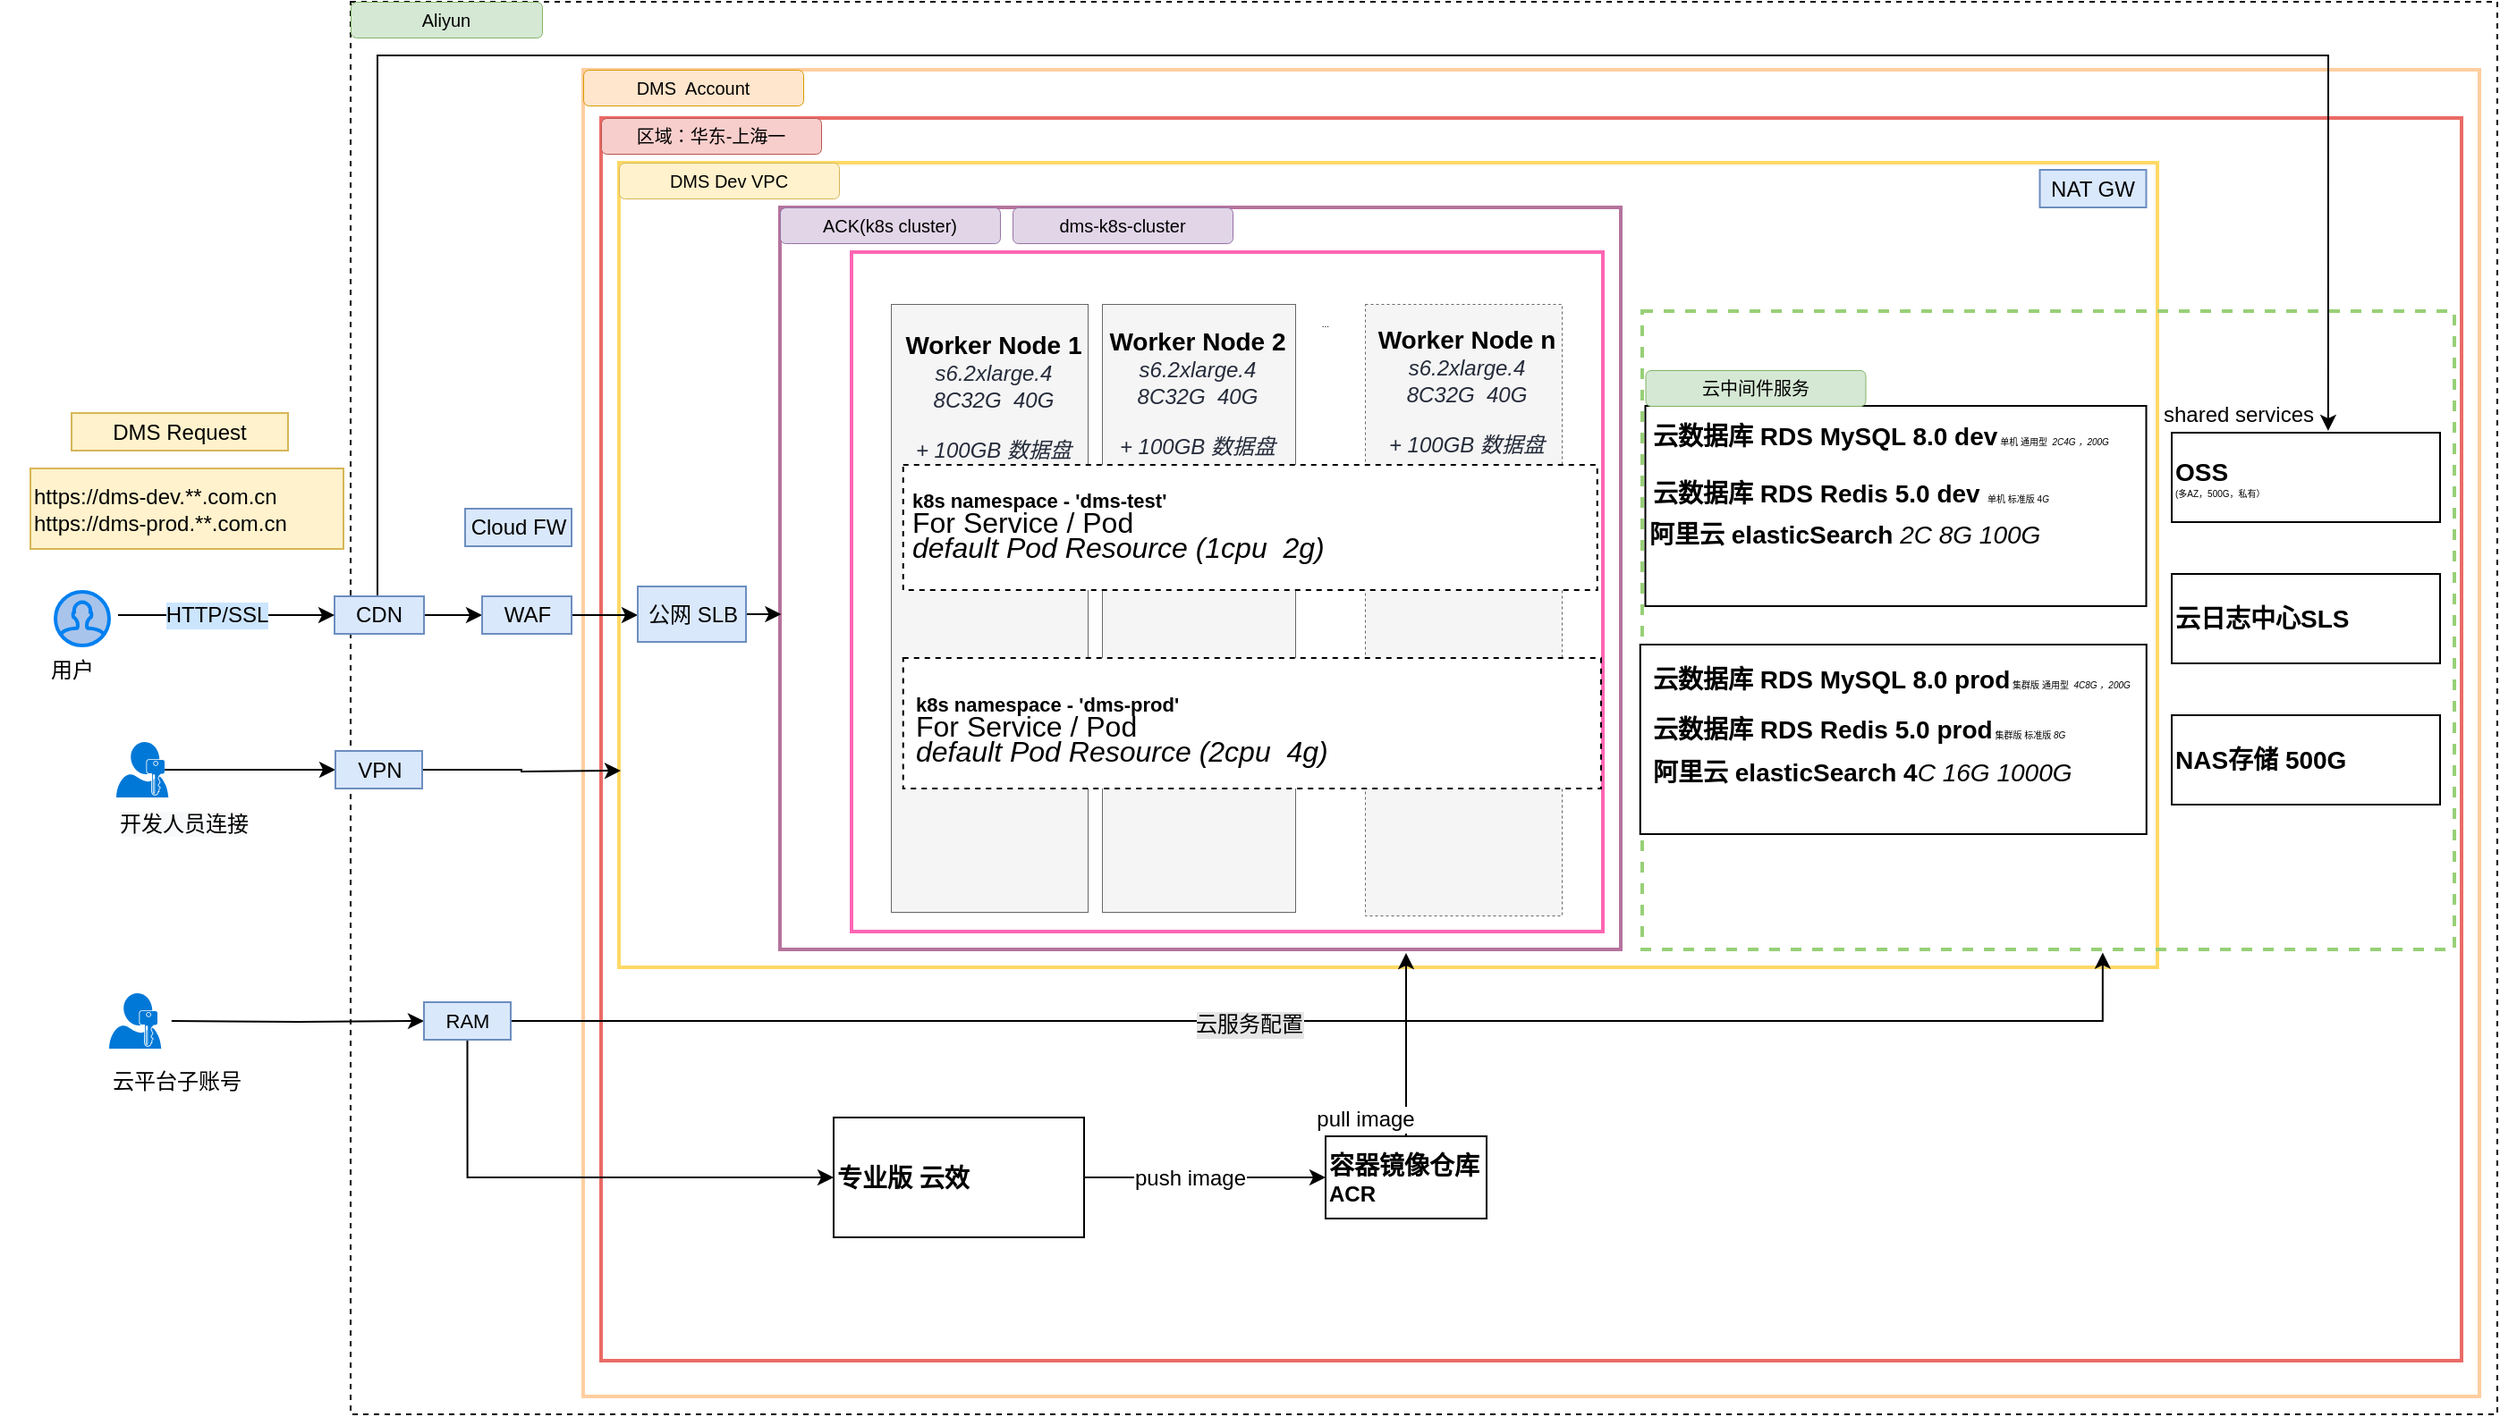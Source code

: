 <mxfile version="15.2.9" type="github" pages="2">
  <diagram id="imjtD3497KuN3ULHMsH7" name="Page-1">
    <mxGraphModel dx="1537" dy="589" grid="0" gridSize="10" guides="1" tooltips="1" connect="1" arrows="1" fold="1" page="0" pageScale="1" pageWidth="827" pageHeight="1169" math="0" shadow="0">
      <root>
        <mxCell id="0" />
        <mxCell id="1" parent="0" />
        <mxCell id="NmiQ4jP7cXwFQjp-WQcI-1" value="" style="rounded=0;whiteSpace=wrap;html=1;dashed=1;strokeWidth=1;fillColor=none;" parent="1" vertex="1">
          <mxGeometry x="40" y="70" width="1200" height="790" as="geometry" />
        </mxCell>
        <mxCell id="NmiQ4jP7cXwFQjp-WQcI-3" value="" style="rounded=0;whiteSpace=wrap;html=1;align=left;strokeWidth=2;fillColor=none;strokeColor=#FFCE9F;" parent="1" vertex="1">
          <mxGeometry x="170" y="108" width="1060" height="742" as="geometry" />
        </mxCell>
        <mxCell id="NmiQ4jP7cXwFQjp-WQcI-5" value="&lt;font style=&quot;font-size: 10px&quot;&gt;Aliyun&lt;/font&gt;" style="rounded=1;whiteSpace=wrap;html=1;strokeColor=#82b366;strokeWidth=0.5;align=center;fillColor=#d5e8d4;fontSize=10;" parent="1" vertex="1">
          <mxGeometry x="40" y="70" width="107" height="20" as="geometry" />
        </mxCell>
        <mxCell id="NmiQ4jP7cXwFQjp-WQcI-6" value="DMS&amp;nbsp; Account" style="rounded=1;whiteSpace=wrap;html=1;strokeColor=#d79b00;strokeWidth=0.5;align=center;fillColor=#ffe6cc;fontSize=10;" parent="1" vertex="1">
          <mxGeometry x="170" y="108" width="123" height="20" as="geometry" />
        </mxCell>
        <mxCell id="NmiQ4jP7cXwFQjp-WQcI-7" value="" style="rounded=0;whiteSpace=wrap;html=1;align=left;strokeWidth=2;fillColor=none;strokeColor=#EA6B66;" parent="1" vertex="1">
          <mxGeometry x="180" y="135" width="1040" height="695" as="geometry" />
        </mxCell>
        <mxCell id="NmiQ4jP7cXwFQjp-WQcI-8" value="区域：华东-上海一" style="rounded=1;whiteSpace=wrap;html=1;strokeColor=#b85450;strokeWidth=0.5;align=center;fillColor=#f8cecc;fontSize=10;" parent="1" vertex="1">
          <mxGeometry x="180" y="135" width="123" height="20" as="geometry" />
        </mxCell>
        <mxCell id="NmiQ4jP7cXwFQjp-WQcI-9" value="" style="rounded=0;whiteSpace=wrap;html=1;align=left;strokeWidth=2;fillColor=none;strokeColor=#FFD966;perimeterSpacing=1;" parent="1" vertex="1">
          <mxGeometry x="190" y="160" width="860" height="450" as="geometry" />
        </mxCell>
        <mxCell id="NmiQ4jP7cXwFQjp-WQcI-15" value="DMS Dev VPC" style="rounded=1;whiteSpace=wrap;html=1;strokeColor=#d6b656;strokeWidth=0.5;align=center;fillColor=#fff2cc;fontSize=10;" parent="1" vertex="1">
          <mxGeometry x="190" y="160" width="123" height="20" as="geometry" />
        </mxCell>
        <mxCell id="NmiQ4jP7cXwFQjp-WQcI-16" value="" style="rounded=0;whiteSpace=wrap;html=1;align=left;strokeWidth=2;fillColor=none;strokeColor=#B5739D;" parent="1" vertex="1">
          <mxGeometry x="280" y="185" width="470" height="415" as="geometry" />
        </mxCell>
        <mxCell id="NmiQ4jP7cXwFQjp-WQcI-17" value="ACK(k8s cluster)" style="rounded=1;whiteSpace=wrap;html=1;strokeColor=#9673a6;strokeWidth=0.5;align=center;fillColor=#e1d5e7;fontSize=10;" parent="1" vertex="1">
          <mxGeometry x="280" y="185" width="123" height="20" as="geometry" />
        </mxCell>
        <mxCell id="NmiQ4jP7cXwFQjp-WQcI-18" value="dms-k8s-cluster" style="rounded=1;whiteSpace=wrap;html=1;strokeColor=#9673a6;strokeWidth=0.5;align=center;fillColor=#e1d5e7;fontSize=10;" parent="1" vertex="1">
          <mxGeometry x="410" y="185" width="123" height="20" as="geometry" />
        </mxCell>
        <mxCell id="NmiQ4jP7cXwFQjp-WQcI-51" value="" style="rounded=0;whiteSpace=wrap;html=1;align=left;strokeWidth=2;fillColor=none;strokeColor=#FF66B3;" parent="1" vertex="1">
          <mxGeometry x="320" y="210" width="420" height="380" as="geometry" />
        </mxCell>
        <mxCell id="NmiQ4jP7cXwFQjp-WQcI-19" value="" style="rounded=0;whiteSpace=wrap;html=1;fontSize=10;strokeColor=#666666;strokeWidth=0.5;fillColor=#f5f5f5;align=center;fontColor=#333333;" parent="1" vertex="1">
          <mxGeometry x="342" y="239" width="110" height="340" as="geometry" />
        </mxCell>
        <mxCell id="NmiQ4jP7cXwFQjp-WQcI-20" value="&lt;font&gt;&lt;b&gt;&lt;font style=&quot;font-size: 14px&quot;&gt;Worker Node 1&lt;/font&gt;&lt;/b&gt;&lt;br&gt;&lt;span style=&quot;font-size: 12px ; color: rgb(37 , 43 , 58) ; text-align: left&quot;&gt;&lt;i&gt;s6.2xlarge.4&lt;br&gt;8C32G&amp;nbsp; 40G&lt;br&gt;&lt;br&gt;+ 100GB 数据盘&lt;br&gt;&lt;/i&gt;&lt;/span&gt;&lt;br&gt;&lt;/font&gt;" style="text;html=1;strokeColor=none;fillColor=none;align=center;verticalAlign=middle;whiteSpace=wrap;rounded=0;fontSize=5;" parent="1" vertex="1">
          <mxGeometry x="348.88" y="249" width="101.12" height="90" as="geometry" />
        </mxCell>
        <mxCell id="NmiQ4jP7cXwFQjp-WQcI-21" value="" style="rounded=0;whiteSpace=wrap;html=1;fontSize=10;strokeColor=#666666;strokeWidth=0.5;fillColor=#f5f5f5;align=center;fontColor=#333333;" parent="1" vertex="1">
          <mxGeometry x="460" y="239" width="108" height="340" as="geometry" />
        </mxCell>
        <mxCell id="NmiQ4jP7cXwFQjp-WQcI-22" value="" style="rounded=0;whiteSpace=wrap;html=1;fontSize=10;strokeColor=#666666;strokeWidth=0.5;fillColor=#f5f5f5;align=center;fontColor=#333333;dashed=1;" parent="1" vertex="1">
          <mxGeometry x="607" y="239" width="110" height="342" as="geometry" />
        </mxCell>
        <mxCell id="NmiQ4jP7cXwFQjp-WQcI-25" value="..." style="text;html=1;strokeColor=none;fillColor=none;align=center;verticalAlign=middle;whiteSpace=wrap;rounded=0;dashed=1;fontSize=5;" parent="1" vertex="1">
          <mxGeometry x="565" y="239" width="40" height="20" as="geometry" />
        </mxCell>
        <mxCell id="NmiQ4jP7cXwFQjp-WQcI-27" value="" style="rounded=0;whiteSpace=wrap;html=1;fontSize=10;strokeWidth=1;align=center;fontColor=#333333;dashed=1;fillColor=#FFFFFF;" parent="1" vertex="1">
          <mxGeometry x="348.88" y="329" width="388" height="70" as="geometry" />
        </mxCell>
        <mxCell id="NmiQ4jP7cXwFQjp-WQcI-29" value="&lt;p style=&quot;line-height: 100%&quot;&gt;&lt;b&gt;&lt;font style=&quot;font-size: 11px&quot;&gt;k8s namespace - &#39;dms-test&#39;&lt;/font&gt;&lt;/b&gt;&lt;/p&gt;&lt;p style=&quot;line-height: 100%&quot;&gt;&lt;font size=&quot;3&quot;&gt;For Service / Pod&lt;/font&gt;&lt;/p&gt;&lt;p style=&quot;line-height: 100%&quot;&gt;&lt;i&gt;&lt;font size=&quot;3&quot;&gt;default Pod Resource (1cpu&amp;nbsp; 2g)&lt;/font&gt;&lt;/i&gt;&lt;/p&gt;" style="text;html=1;strokeColor=none;fillColor=none;align=left;verticalAlign=middle;whiteSpace=wrap;rounded=0;dashed=1;fontSize=5;" parent="1" vertex="1">
          <mxGeometry x="352" y="319" width="285" height="90" as="geometry" />
        </mxCell>
        <mxCell id="NmiQ4jP7cXwFQjp-WQcI-32" value="" style="rounded=0;whiteSpace=wrap;html=1;fontSize=10;strokeWidth=1;align=center;fontColor=#333333;dashed=1;fillColor=#FFFFFF;" parent="1" vertex="1">
          <mxGeometry x="348.88" y="437" width="390.12" height="73" as="geometry" />
        </mxCell>
        <mxCell id="NmiQ4jP7cXwFQjp-WQcI-33" value="&lt;p style=&quot;line-height: 100%&quot;&gt;&lt;b&gt;&lt;font style=&quot;font-size: 11px&quot;&gt;k8s namespace - &#39;dms-prod&#39;&lt;/font&gt;&lt;/b&gt;&lt;/p&gt;&lt;p style=&quot;line-height: 100%&quot;&gt;&lt;font size=&quot;3&quot;&gt;For Service / Pod&lt;/font&gt;&lt;/p&gt;&lt;p style=&quot;line-height: 100%&quot;&gt;&lt;i&gt;&lt;font size=&quot;3&quot;&gt;default Pod Resource (2cpu&amp;nbsp; 4g)&lt;/font&gt;&lt;/i&gt;&lt;/p&gt;" style="text;html=1;strokeColor=none;fillColor=none;align=left;verticalAlign=middle;whiteSpace=wrap;rounded=0;dashed=1;fontSize=5;" parent="1" vertex="1">
          <mxGeometry x="354" y="433" width="295" height="90" as="geometry" />
        </mxCell>
        <mxCell id="NmiQ4jP7cXwFQjp-WQcI-34" value="&lt;font&gt;&lt;b&gt;&lt;font style=&quot;font-size: 14px&quot;&gt;Worker Node 2&lt;/font&gt;&lt;/b&gt;&lt;br&gt;&lt;span style=&quot;font-size: 12px ; color: rgb(37 , 43 , 58) ; text-align: left&quot;&gt;&lt;i&gt;s6.2xlarge.4&lt;br&gt;8C32G&amp;nbsp; 40G&lt;br&gt;&lt;br&gt;+ 100GB 数据盘&lt;br&gt;&lt;/i&gt;&lt;/span&gt;&lt;br&gt;&lt;/font&gt;" style="text;html=1;strokeColor=none;fillColor=none;align=center;verticalAlign=middle;whiteSpace=wrap;rounded=0;fontSize=5;" parent="1" vertex="1">
          <mxGeometry x="463" y="247" width="101" height="90" as="geometry" />
        </mxCell>
        <mxCell id="NmiQ4jP7cXwFQjp-WQcI-35" value="&lt;font&gt;&lt;b&gt;&lt;font style=&quot;font-size: 14px&quot;&gt;Worker Node n&lt;/font&gt;&lt;/b&gt;&lt;br&gt;&lt;span style=&quot;font-size: 12px ; color: rgb(37 , 43 , 58) ; text-align: left&quot;&gt;&lt;i&gt;s6.2xlarge.4&lt;br&gt;8C32G&amp;nbsp; 40G&lt;br&gt;&lt;br&gt;+ 100GB 数据盘&lt;/i&gt;&lt;br&gt;&lt;/span&gt;&lt;br&gt;&lt;/font&gt;" style="text;html=1;strokeColor=none;fillColor=none;align=center;verticalAlign=middle;whiteSpace=wrap;rounded=0;fontSize=5;" parent="1" vertex="1">
          <mxGeometry x="613" y="245" width="102" height="91" as="geometry" />
        </mxCell>
        <mxCell id="NmiQ4jP7cXwFQjp-WQcI-97" style="edgeStyle=orthogonalEdgeStyle;rounded=0;orthogonalLoop=1;jettySize=auto;html=1;exitX=0.5;exitY=0;exitDx=0;exitDy=0;entryX=0.583;entryY=-0.02;entryDx=0;entryDy=0;entryPerimeter=0;fontSize=5;strokeWidth=1;" parent="1" source="NmiQ4jP7cXwFQjp-WQcI-53" target="NmiQ4jP7cXwFQjp-WQcI-48" edge="1">
          <mxGeometry relative="1" as="geometry">
            <Array as="points">
              <mxPoint x="55" y="100" />
              <mxPoint x="1146" y="100" />
            </Array>
          </mxGeometry>
        </mxCell>
        <mxCell id="fNz3XJGPYnAOZMUwdegw-1" style="edgeStyle=orthogonalEdgeStyle;rounded=0;orthogonalLoop=1;jettySize=auto;html=1;exitX=1;exitY=0.5;exitDx=0;exitDy=0;" parent="1" source="NmiQ4jP7cXwFQjp-WQcI-53" target="NmiQ4jP7cXwFQjp-WQcI-55" edge="1">
          <mxGeometry relative="1" as="geometry" />
        </mxCell>
        <mxCell id="NmiQ4jP7cXwFQjp-WQcI-53" value="&lt;font style=&quot;font-size: 12px&quot;&gt;CDN&lt;/font&gt;" style="rounded=0;whiteSpace=wrap;html=1;fontSize=5;strokeWidth=1;align=center;strokeColor=#6c8ebf;fillColor=#dae8fc;" parent="1" vertex="1">
          <mxGeometry x="31" y="402.5" width="50" height="21" as="geometry" />
        </mxCell>
        <mxCell id="NmiQ4jP7cXwFQjp-WQcI-63" style="edgeStyle=orthogonalEdgeStyle;rounded=0;orthogonalLoop=1;jettySize=auto;html=1;exitX=1;exitY=0.5;exitDx=0;exitDy=0;entryX=0;entryY=0.5;entryDx=0;entryDy=0;fontSize=5;" parent="1" source="NmiQ4jP7cXwFQjp-WQcI-55" target="NmiQ4jP7cXwFQjp-WQcI-61" edge="1">
          <mxGeometry relative="1" as="geometry" />
        </mxCell>
        <mxCell id="NmiQ4jP7cXwFQjp-WQcI-55" value="&lt;font style=&quot;font-size: 12px&quot;&gt;WAF&lt;/font&gt;" style="rounded=0;whiteSpace=wrap;html=1;fontSize=5;strokeWidth=1;align=center;strokeColor=#6c8ebf;fillColor=#dae8fc;" parent="1" vertex="1">
          <mxGeometry x="113.5" y="402.5" width="50" height="21" as="geometry" />
        </mxCell>
        <mxCell id="NmiQ4jP7cXwFQjp-WQcI-56" value="&lt;font style=&quot;font-size: 12px&quot;&gt;Cloud FW&lt;/font&gt;" style="rounded=0;whiteSpace=wrap;html=1;fontSize=5;strokeWidth=1;align=center;strokeColor=#6c8ebf;fillColor=#dae8fc;" parent="1" vertex="1">
          <mxGeometry x="104" y="353.5" width="59.5" height="21" as="geometry" />
        </mxCell>
        <mxCell id="NmiQ4jP7cXwFQjp-WQcI-77" style="edgeStyle=orthogonalEdgeStyle;rounded=0;orthogonalLoop=1;jettySize=auto;html=1;exitX=1;exitY=0.5;exitDx=0;exitDy=0;fontSize=5;" parent="1" source="NmiQ4jP7cXwFQjp-WQcI-57" edge="1">
          <mxGeometry relative="1" as="geometry">
            <mxPoint x="191" y="500" as="targetPoint" />
          </mxGeometry>
        </mxCell>
        <mxCell id="NmiQ4jP7cXwFQjp-WQcI-58" value="&lt;font style=&quot;font-size: 12px&quot;&gt;DMS Request&lt;/font&gt;" style="rounded=0;whiteSpace=wrap;html=1;fontSize=5;strokeColor=#d6b656;strokeWidth=1;fillColor=#fff2cc;align=center;" parent="1" vertex="1">
          <mxGeometry x="-116" y="300" width="121" height="21" as="geometry" />
        </mxCell>
        <mxCell id="NmiQ4jP7cXwFQjp-WQcI-59" value="" style="endArrow=classic;html=1;fontSize=5;entryX=0;entryY=0.5;entryDx=0;entryDy=0;" parent="1" target="NmiQ4jP7cXwFQjp-WQcI-53" edge="1">
          <mxGeometry width="50" height="50" relative="1" as="geometry">
            <mxPoint x="-90" y="413" as="sourcePoint" />
            <mxPoint x="330" y="280" as="targetPoint" />
          </mxGeometry>
        </mxCell>
        <mxCell id="NmiQ4jP7cXwFQjp-WQcI-104" value="&lt;font style=&quot;font-size: 12px&quot;&gt;HTTP/SSL&lt;/font&gt;" style="edgeLabel;html=1;align=center;verticalAlign=middle;resizable=0;points=[];fontSize=5;labelBackgroundColor=#CCE5FF;" parent="NmiQ4jP7cXwFQjp-WQcI-59" vertex="1" connectable="0">
          <mxGeometry x="-0.089" y="-3" relative="1" as="geometry">
            <mxPoint y="-3" as="offset" />
          </mxGeometry>
        </mxCell>
        <mxCell id="fNz3XJGPYnAOZMUwdegw-2" style="edgeStyle=orthogonalEdgeStyle;rounded=0;orthogonalLoop=1;jettySize=auto;html=1;exitX=1;exitY=0.5;exitDx=0;exitDy=0;entryX=-0.005;entryY=0.457;entryDx=0;entryDy=0;entryPerimeter=0;" parent="1" source="NmiQ4jP7cXwFQjp-WQcI-61" edge="1">
          <mxGeometry relative="1" as="geometry">
            <mxPoint x="280.7" y="412.624" as="targetPoint" />
          </mxGeometry>
        </mxCell>
        <mxCell id="NmiQ4jP7cXwFQjp-WQcI-61" value="&lt;font style=&quot;font-size: 12px&quot;&gt;公网 SLB&lt;/font&gt;" style="rounded=0;whiteSpace=wrap;html=1;fontSize=5;strokeWidth=1;align=center;strokeColor=#6c8ebf;fillColor=#dae8fc;" parent="1" vertex="1">
          <mxGeometry x="200.5" y="397" width="60.5" height="31" as="geometry" />
        </mxCell>
        <mxCell id="NmiQ4jP7cXwFQjp-WQcI-69" value="" style="endArrow=classic;html=1;fontSize=5;entryX=0;entryY=0.5;entryDx=0;entryDy=0;startArrow=none;" parent="1" source="NmiQ4jP7cXwFQjp-WQcI-57" edge="1">
          <mxGeometry width="50" height="50" relative="1" as="geometry">
            <mxPoint x="-50" y="499" as="sourcePoint" />
            <mxPoint x="63.75" y="499.08" as="targetPoint" />
          </mxGeometry>
        </mxCell>
        <mxCell id="NmiQ4jP7cXwFQjp-WQcI-84" style="edgeStyle=orthogonalEdgeStyle;rounded=0;orthogonalLoop=1;jettySize=auto;html=1;exitX=0.93;exitY=0.5;exitDx=0;exitDy=0;exitPerimeter=0;entryX=0;entryY=0.5;entryDx=0;entryDy=0;fontSize=5;" parent="1" source="NmiQ4jP7cXwFQjp-WQcI-72" target="NmiQ4jP7cXwFQjp-WQcI-57" edge="1">
          <mxGeometry relative="1" as="geometry" />
        </mxCell>
        <mxCell id="NmiQ4jP7cXwFQjp-WQcI-72" value="" style="aspect=fixed;pointerEvents=1;shadow=0;dashed=0;html=1;strokeColor=none;labelPosition=center;verticalLabelPosition=bottom;verticalAlign=top;align=center;shape=mxgraph.mscae.enterprise.user_permissions;fillColor=#0078D7;rounded=0;fontSize=5;" parent="1" vertex="1">
          <mxGeometry x="-91" y="484" width="29.14" height="31" as="geometry" />
        </mxCell>
        <mxCell id="NmiQ4jP7cXwFQjp-WQcI-73" value="" style="html=1;verticalLabelPosition=bottom;align=center;labelBackgroundColor=#ffffff;verticalAlign=top;strokeWidth=2;strokeColor=#0080F0;shadow=0;dashed=0;shape=mxgraph.ios7.icons.user;rounded=0;fontSize=5;fillColor=#A9C4EB;" parent="1" vertex="1">
          <mxGeometry x="-125" y="400" width="30" height="30" as="geometry" />
        </mxCell>
        <mxCell id="NmiQ4jP7cXwFQjp-WQcI-75" value="&lt;font style=&quot;font-size: 12px&quot;&gt;用户&lt;/font&gt;" style="text;html=1;strokeColor=none;fillColor=none;align=center;verticalAlign=middle;whiteSpace=wrap;rounded=0;fontSize=5;" parent="1" vertex="1">
          <mxGeometry x="-155.5" y="433" width="79" height="21" as="geometry" />
        </mxCell>
        <mxCell id="NmiQ4jP7cXwFQjp-WQcI-87" style="edgeStyle=orthogonalEdgeStyle;rounded=0;orthogonalLoop=1;jettySize=auto;html=1;entryX=0;entryY=0.5;entryDx=0;entryDy=0;fontSize=5;" parent="1" target="NmiQ4jP7cXwFQjp-WQcI-86" edge="1">
          <mxGeometry relative="1" as="geometry">
            <mxPoint x="-60.09" y="640" as="sourcePoint" />
          </mxGeometry>
        </mxCell>
        <mxCell id="NmiQ4jP7cXwFQjp-WQcI-81" value="&lt;div style=&quot;text-align: center&quot;&gt;&lt;font face=&quot;helvetica&quot; style=&quot;font-size: 12px&quot;&gt;&lt;span style=&quot;background-color: rgb(248 , 249 , 250)&quot;&gt;开发人员连接&lt;/span&gt;&lt;/font&gt;&lt;/div&gt;" style="text;whiteSpace=wrap;html=1;fontSize=5;" parent="1" vertex="1">
          <mxGeometry x="-91" y="516" width="80" height="34" as="geometry" />
        </mxCell>
        <mxCell id="NmiQ4jP7cXwFQjp-WQcI-82" value="&lt;div style=&quot;text-align: center&quot;&gt;&lt;span&gt;&lt;font face=&quot;helvetica&quot; style=&quot;font-size: 12px&quot;&gt;云平台子账号&lt;/font&gt;&lt;/span&gt;&lt;/div&gt;" style="text;whiteSpace=wrap;html=1;fontSize=5;" parent="1" vertex="1">
          <mxGeometry x="-95" y="660" width="80" height="34" as="geometry" />
        </mxCell>
        <mxCell id="NmiQ4jP7cXwFQjp-WQcI-57" value="&lt;font style=&quot;font-size: 12px&quot;&gt;VPN&lt;/font&gt;" style="rounded=0;whiteSpace=wrap;html=1;fontSize=5;strokeWidth=1;align=center;strokeColor=#6c8ebf;fillColor=#dae8fc;" parent="1" vertex="1">
          <mxGeometry x="31.5" y="489" width="48.5" height="21" as="geometry" />
        </mxCell>
        <mxCell id="NmiQ4jP7cXwFQjp-WQcI-85" value="&lt;font style=&quot;font-size: 12px&quot;&gt;NAT GW&lt;/font&gt;" style="rounded=0;whiteSpace=wrap;html=1;fontSize=5;strokeWidth=1;align=center;strokeColor=#6c8ebf;fillColor=#dae8fc;" parent="1" vertex="1">
          <mxGeometry x="984.25" y="164" width="59.5" height="21" as="geometry" />
        </mxCell>
        <mxCell id="NmiQ4jP7cXwFQjp-WQcI-89" style="edgeStyle=orthogonalEdgeStyle;rounded=0;orthogonalLoop=1;jettySize=auto;html=1;exitX=0.5;exitY=1;exitDx=0;exitDy=0;entryX=0;entryY=0.5;entryDx=0;entryDy=0;fontSize=5;" parent="1" source="NmiQ4jP7cXwFQjp-WQcI-86" target="NmiQ4jP7cXwFQjp-WQcI-88" edge="1">
          <mxGeometry relative="1" as="geometry" />
        </mxCell>
        <mxCell id="NmiQ4jP7cXwFQjp-WQcI-90" style="edgeStyle=orthogonalEdgeStyle;rounded=0;orthogonalLoop=1;jettySize=auto;html=1;exitX=1;exitY=0.5;exitDx=0;exitDy=0;entryX=0.567;entryY=1.005;entryDx=0;entryDy=0;entryPerimeter=0;fontSize=5;" parent="1" source="NmiQ4jP7cXwFQjp-WQcI-86" target="NmiQ4jP7cXwFQjp-WQcI-91" edge="1">
          <mxGeometry relative="1" as="geometry" />
        </mxCell>
        <mxCell id="NmiQ4jP7cXwFQjp-WQcI-94" value="&lt;font style=&quot;font-size: 12px&quot;&gt;云服务配置&lt;/font&gt;" style="edgeLabel;html=1;align=center;verticalAlign=middle;resizable=0;points=[];fontSize=5;labelBorderColor=none;labelBackgroundColor=#E6E6E6;" parent="NmiQ4jP7cXwFQjp-WQcI-90" vertex="1" connectable="0">
          <mxGeometry x="-0.111" y="-1" relative="1" as="geometry">
            <mxPoint y="1" as="offset" />
          </mxGeometry>
        </mxCell>
        <mxCell id="NmiQ4jP7cXwFQjp-WQcI-86" value="&lt;font style=&quot;font-size: 11px&quot;&gt;RAM&lt;/font&gt;" style="rounded=0;whiteSpace=wrap;html=1;fontSize=5;strokeWidth=1;align=center;strokeColor=#6c8ebf;fillColor=#dae8fc;" parent="1" vertex="1">
          <mxGeometry x="81" y="629.5" width="48.5" height="21" as="geometry" />
        </mxCell>
        <mxCell id="NmiQ4jP7cXwFQjp-WQcI-98" style="edgeStyle=orthogonalEdgeStyle;rounded=0;orthogonalLoop=1;jettySize=auto;html=1;exitX=1;exitY=0.5;exitDx=0;exitDy=0;entryX=0;entryY=0.5;entryDx=0;entryDy=0;fontSize=5;strokeWidth=1;" parent="1" source="NmiQ4jP7cXwFQjp-WQcI-88" target="NmiQ4jP7cXwFQjp-WQcI-96" edge="1">
          <mxGeometry relative="1" as="geometry" />
        </mxCell>
        <mxCell id="NmiQ4jP7cXwFQjp-WQcI-99" value="&lt;font style=&quot;font-size: 12px&quot;&gt;push image&lt;/font&gt;" style="edgeLabel;html=1;align=center;verticalAlign=middle;resizable=0;points=[];fontSize=5;" parent="NmiQ4jP7cXwFQjp-WQcI-98" vertex="1" connectable="0">
          <mxGeometry x="-0.285" y="-2" relative="1" as="geometry">
            <mxPoint x="10" y="-2" as="offset" />
          </mxGeometry>
        </mxCell>
        <mxCell id="NmiQ4jP7cXwFQjp-WQcI-88" value="&lt;b style=&quot;font-size: 14px&quot;&gt;专业版 云效&lt;/b&gt;&lt;br&gt;" style="rounded=0;whiteSpace=wrap;html=1;fontSize=5;strokeColor=#000000;strokeWidth=1;fillColor=#FFFFFF;align=left;" parent="1" vertex="1">
          <mxGeometry x="310" y="694" width="140" height="67" as="geometry" />
        </mxCell>
        <mxCell id="NmiQ4jP7cXwFQjp-WQcI-91" value="" style="rounded=0;whiteSpace=wrap;html=1;align=left;strokeWidth=2;fillColor=none;dashed=1;strokeColor=#97D077;" parent="1" vertex="1">
          <mxGeometry x="762" y="243" width="454" height="357" as="geometry" />
        </mxCell>
        <mxCell id="NmiQ4jP7cXwFQjp-WQcI-36" value="" style="rounded=0;whiteSpace=wrap;html=1;fontSize=5;strokeColor=#000000;strokeWidth=1;fillColor=#FFFFFF;align=center;" parent="1" vertex="1">
          <mxGeometry x="763.75" y="296" width="280" height="112" as="geometry" />
        </mxCell>
        <mxCell id="NmiQ4jP7cXwFQjp-WQcI-39" value="&lt;b&gt;&lt;font style=&quot;font-size: 14px&quot;&gt;云数据库 RDS MySQL 8.0 dev&lt;/font&gt;&lt;/b&gt; 单机 通用型&amp;nbsp; &lt;i&gt;2C4G ，200G&lt;/i&gt;" style="text;html=1;strokeColor=none;fillColor=none;align=left;verticalAlign=middle;whiteSpace=wrap;rounded=0;dashed=1;fontSize=5;" parent="1" vertex="1">
          <mxGeometry x="766" y="301" width="282" height="23" as="geometry" />
        </mxCell>
        <mxCell id="NmiQ4jP7cXwFQjp-WQcI-41" value="&lt;b&gt;&lt;font style=&quot;font-size: 14px&quot;&gt;云数据库 RDS Redis 5.0 dev&lt;/font&gt;&lt;/b&gt;&amp;nbsp; &amp;nbsp;单机 标准版 4&lt;i&gt;G&amp;nbsp;&lt;/i&gt;" style="text;html=1;strokeColor=none;fillColor=none;align=left;verticalAlign=middle;whiteSpace=wrap;rounded=0;dashed=1;fontSize=5;" parent="1" vertex="1">
          <mxGeometry x="766" y="336" width="251" height="17.5" as="geometry" />
        </mxCell>
        <mxCell id="NmiQ4jP7cXwFQjp-WQcI-42" value="" style="rounded=0;whiteSpace=wrap;html=1;fontSize=5;strokeColor=#000000;strokeWidth=1;fillColor=#FFFFFF;align=center;" parent="1" vertex="1">
          <mxGeometry x="760.88" y="429.5" width="283" height="106" as="geometry" />
        </mxCell>
        <mxCell id="NmiQ4jP7cXwFQjp-WQcI-43" value="&lt;b&gt;&lt;font style=&quot;font-size: 14px&quot;&gt;云数据库 RDS MySQL 8.0 prod&lt;/font&gt;&lt;/b&gt;&amp;nbsp;集群版 通用型&amp;nbsp;&amp;nbsp;&lt;i&gt;4C8G ，200G&lt;/i&gt;" style="text;html=1;strokeColor=none;fillColor=none;align=left;verticalAlign=middle;whiteSpace=wrap;rounded=0;dashed=1;fontSize=5;" parent="1" vertex="1">
          <mxGeometry x="766.26" y="439.5" width="272.75" height="18" as="geometry" />
        </mxCell>
        <mxCell id="NmiQ4jP7cXwFQjp-WQcI-44" value="&lt;b&gt;&lt;font style=&quot;font-size: 14px&quot;&gt;云数据库 RDS Redis 5.0 prod&lt;/font&gt;&lt;/b&gt;&amp;nbsp;集群版 标准版&amp;nbsp;&lt;i&gt;8G&amp;nbsp;&lt;/i&gt;" style="text;html=1;strokeColor=none;fillColor=none;align=left;verticalAlign=middle;whiteSpace=wrap;rounded=0;dashed=1;fontSize=5;" parent="1" vertex="1">
          <mxGeometry x="766.26" y="464.5" width="243" height="25" as="geometry" />
        </mxCell>
        <mxCell id="NmiQ4jP7cXwFQjp-WQcI-48" value="&lt;font style=&quot;font-size: 14px&quot;&gt;&lt;b&gt;OSS&lt;/b&gt;&lt;/font&gt;&lt;br&gt;(多AZ，500G，私有）" style="rounded=0;whiteSpace=wrap;html=1;fontSize=5;strokeColor=#000000;strokeWidth=1;fillColor=#FFFFFF;align=left;" parent="1" vertex="1">
          <mxGeometry x="1058" y="311" width="150" height="50" as="geometry" />
        </mxCell>
        <mxCell id="NmiQ4jP7cXwFQjp-WQcI-50" value="&lt;span style=&quot;font-size: 14px&quot;&gt;&lt;b&gt;云日志中心SLS&lt;/b&gt;&lt;/span&gt;" style="rounded=0;whiteSpace=wrap;html=1;fontSize=5;strokeColor=#000000;strokeWidth=1;fillColor=#FFFFFF;align=left;" parent="1" vertex="1">
          <mxGeometry x="1058" y="390" width="150" height="50" as="geometry" />
        </mxCell>
        <mxCell id="NmiQ4jP7cXwFQjp-WQcI-66" value="&lt;font style=&quot;font-size: 14px&quot;&gt;&lt;b&gt;阿里云 elasticSearch&amp;nbsp;&lt;/b&gt;&lt;i&gt;2C 8G 100G&lt;/i&gt;&lt;/font&gt;&lt;i&gt;&amp;nbsp;&lt;/i&gt;" style="text;html=1;strokeColor=none;fillColor=none;align=left;verticalAlign=middle;whiteSpace=wrap;rounded=0;dashed=1;fontSize=5;" parent="1" vertex="1">
          <mxGeometry x="764" y="361" width="253" height="13" as="geometry" />
        </mxCell>
        <mxCell id="NmiQ4jP7cXwFQjp-WQcI-67" value="&lt;font style=&quot;font-size: 14px&quot;&gt;&lt;b&gt;阿里云 elasticSearch 4&lt;/b&gt;&lt;i&gt;C 16G 1000G&lt;/i&gt;&lt;/font&gt;&lt;i&gt;&amp;nbsp;&lt;/i&gt;" style="text;html=1;strokeColor=none;fillColor=none;align=left;verticalAlign=middle;whiteSpace=wrap;rounded=0;dashed=1;fontSize=5;" parent="1" vertex="1">
          <mxGeometry x="765.76" y="491.5" width="241" height="18.5" as="geometry" />
        </mxCell>
        <mxCell id="NmiQ4jP7cXwFQjp-WQcI-92" value="云中间件服务" style="rounded=1;whiteSpace=wrap;html=1;strokeColor=#82b366;strokeWidth=0.5;align=center;fillColor=#d5e8d4;fontSize=10;" parent="1" vertex="1">
          <mxGeometry x="763.75" y="276" width="123" height="20" as="geometry" />
        </mxCell>
        <mxCell id="NmiQ4jP7cXwFQjp-WQcI-95" value="&lt;font style=&quot;font-size: 12px&quot;&gt;https://dms-dev.**.com.cn&lt;br&gt;https://dms-prod.**.com.cn&lt;br&gt;&lt;/font&gt;" style="rounded=0;whiteSpace=wrap;html=1;fontSize=5;strokeColor=#d6b656;strokeWidth=1;fillColor=#fff2cc;align=left;" parent="1" vertex="1">
          <mxGeometry x="-139" y="331" width="175" height="45" as="geometry" />
        </mxCell>
        <mxCell id="NmiQ4jP7cXwFQjp-WQcI-100" style="edgeStyle=orthogonalEdgeStyle;rounded=0;orthogonalLoop=1;jettySize=auto;html=1;fontSize=5;strokeWidth=1;" parent="1" source="NmiQ4jP7cXwFQjp-WQcI-96" edge="1">
          <mxGeometry relative="1" as="geometry">
            <mxPoint x="630" y="602" as="targetPoint" />
          </mxGeometry>
        </mxCell>
        <mxCell id="NmiQ4jP7cXwFQjp-WQcI-101" value="&lt;font style=&quot;font-size: 12px&quot;&gt;pull image&lt;/font&gt;" style="edgeLabel;html=1;align=center;verticalAlign=middle;resizable=0;points=[];fontSize=5;" parent="NmiQ4jP7cXwFQjp-WQcI-100" vertex="1" connectable="0">
          <mxGeometry x="-0.209" y="-1" relative="1" as="geometry">
            <mxPoint x="-24" y="31" as="offset" />
          </mxGeometry>
        </mxCell>
        <mxCell id="NmiQ4jP7cXwFQjp-WQcI-96" value="&lt;span style=&quot;font-size: 14px&quot;&gt;&lt;b&gt;容器镜像仓库&lt;br&gt;&lt;/b&gt;&lt;/span&gt;&lt;b&gt;&lt;font style=&quot;font-size: 12px&quot;&gt;ACR&lt;/font&gt;&lt;/b&gt;" style="rounded=0;whiteSpace=wrap;html=1;fontSize=5;strokeColor=#000000;strokeWidth=1;fillColor=#FFFFFF;align=left;" parent="1" vertex="1">
          <mxGeometry x="585" y="704.5" width="90" height="46" as="geometry" />
        </mxCell>
        <mxCell id="NmiQ4jP7cXwFQjp-WQcI-103" value="&lt;span style=&quot;font-size: 14px&quot;&gt;&lt;b&gt;NAS存储 500G&lt;/b&gt;&lt;/span&gt;" style="rounded=0;whiteSpace=wrap;html=1;fontSize=5;strokeColor=#000000;strokeWidth=1;fillColor=#FFFFFF;align=left;" parent="1" vertex="1">
          <mxGeometry x="1058" y="469" width="150" height="50" as="geometry" />
        </mxCell>
        <mxCell id="fNz3XJGPYnAOZMUwdegw-11" value="shared services" style="text;html=1;strokeColor=none;fillColor=none;align=center;verticalAlign=middle;whiteSpace=wrap;rounded=0;" parent="1" vertex="1">
          <mxGeometry x="1042" y="291" width="107" height="20" as="geometry" />
        </mxCell>
        <mxCell id="FhqhhVKJDKjVj2QO9Hif-1" value="" style="aspect=fixed;pointerEvents=1;shadow=0;dashed=0;html=1;strokeColor=none;labelPosition=center;verticalLabelPosition=bottom;verticalAlign=top;align=center;shape=mxgraph.mscae.enterprise.user_permissions;fillColor=#0078D7;rounded=0;fontSize=5;" parent="1" vertex="1">
          <mxGeometry x="-95" y="624.5" width="29.14" height="31" as="geometry" />
        </mxCell>
      </root>
    </mxGraphModel>
  </diagram>
  <diagram id="2M4uEJumm0pYGsgr83DZ" name="第 2 页">
    <mxGraphModel dx="1964" dy="589" grid="1" gridSize="10" guides="1" tooltips="1" connect="1" arrows="1" fold="1" page="1" pageScale="1" pageWidth="827" pageHeight="1169" math="0" shadow="0">
      <root>
        <mxCell id="Z-zyXPSviRlruZKh5mCK-0" />
        <mxCell id="Z-zyXPSviRlruZKh5mCK-1" parent="Z-zyXPSviRlruZKh5mCK-0" />
        <mxCell id="3LmeZeg51HO4b9Ec_pVP-32" value="" style="rounded=1;whiteSpace=wrap;html=1;strokeColor=#D5E8D4;fillColor=#D5E8D4;arcSize=1;" parent="Z-zyXPSviRlruZKh5mCK-1" vertex="1">
          <mxGeometry x="70" y="450" width="630" height="110" as="geometry" />
        </mxCell>
        <mxCell id="3LmeZeg51HO4b9Ec_pVP-31" value="" style="rounded=1;whiteSpace=wrap;html=1;strokeColor=#D5E8D4;fillColor=#D5E8D4;arcSize=1;" parent="Z-zyXPSviRlruZKh5mCK-1" vertex="1">
          <mxGeometry x="-110" y="100" width="145" height="460" as="geometry" />
        </mxCell>
        <mxCell id="3LmeZeg51HO4b9Ec_pVP-30" value="" style="rounded=1;whiteSpace=wrap;html=1;strokeColor=#D5E8D4;fillColor=#D5E8D4;arcSize=1;" parent="Z-zyXPSviRlruZKh5mCK-1" vertex="1">
          <mxGeometry x="70" y="100" width="630" height="330" as="geometry" />
        </mxCell>
        <mxCell id="3LmeZeg51HO4b9Ec_pVP-18" style="edgeStyle=orthogonalEdgeStyle;rounded=0;orthogonalLoop=1;jettySize=auto;html=1;entryX=0.5;entryY=0;entryDx=0;entryDy=0;" parent="Z-zyXPSviRlruZKh5mCK-1" source="Z-zyXPSviRlruZKh5mCK-2" target="dz3-fES5CPAFMnlmmazx-1" edge="1">
          <mxGeometry relative="1" as="geometry" />
        </mxCell>
        <mxCell id="Z-zyXPSviRlruZKh5mCK-2" value="测试人员" style="rounded=1;whiteSpace=wrap;html=1;" parent="Z-zyXPSviRlruZKh5mCK-1" vertex="1">
          <mxGeometry x="440" y="19" width="150" height="50" as="geometry" />
        </mxCell>
        <mxCell id="4wVZH_UA7SVEyF91Xt5P-0" value="" style="html=1;verticalLabelPosition=bottom;align=center;labelBackgroundColor=#ffffff;verticalAlign=top;strokeWidth=2;strokeColor=#0080F0;shadow=0;dashed=0;shape=mxgraph.ios7.icons.user;rounded=0;fontSize=5;fillColor=#A9C4EB;" parent="Z-zyXPSviRlruZKh5mCK-1" vertex="1">
          <mxGeometry x="450" y="29" width="30" height="30" as="geometry" />
        </mxCell>
        <mxCell id="3LmeZeg51HO4b9Ec_pVP-17" style="edgeStyle=orthogonalEdgeStyle;rounded=0;orthogonalLoop=1;jettySize=auto;html=1;" parent="Z-zyXPSviRlruZKh5mCK-1" source="4wVZH_UA7SVEyF91Xt5P-1" target="dz3-fES5CPAFMnlmmazx-1" edge="1">
          <mxGeometry relative="1" as="geometry" />
        </mxCell>
        <mxCell id="3LmeZeg51HO4b9Ec_pVP-19" value="HTTP/HTTPS&lt;br&gt;TCP 80/TCP 443" style="edgeLabel;html=1;align=center;verticalAlign=middle;resizable=0;points=[];" parent="3LmeZeg51HO4b9Ec_pVP-17" vertex="1" connectable="0">
          <mxGeometry x="0.339" relative="1" as="geometry">
            <mxPoint y="1" as="offset" />
          </mxGeometry>
        </mxCell>
        <mxCell id="3LmeZeg51HO4b9Ec_pVP-20" style="edgeStyle=orthogonalEdgeStyle;rounded=0;orthogonalLoop=1;jettySize=auto;html=1;entryX=0.5;entryY=0;entryDx=0;entryDy=0;" parent="Z-zyXPSviRlruZKh5mCK-1" source="4wVZH_UA7SVEyF91Xt5P-1" target="3LmeZeg51HO4b9Ec_pVP-7" edge="1">
          <mxGeometry relative="1" as="geometry" />
        </mxCell>
        <mxCell id="3LmeZeg51HO4b9Ec_pVP-33" style="edgeStyle=orthogonalEdgeStyle;rounded=0;orthogonalLoop=1;jettySize=auto;html=1;" parent="Z-zyXPSviRlruZKh5mCK-1" source="4wVZH_UA7SVEyF91Xt5P-1" target="3LmeZeg51HO4b9Ec_pVP-9" edge="1">
          <mxGeometry relative="1" as="geometry" />
        </mxCell>
        <mxCell id="3LmeZeg51HO4b9Ec_pVP-34" value="控制台RAM" style="edgeLabel;html=1;align=center;verticalAlign=middle;resizable=0;points=[];" parent="3LmeZeg51HO4b9Ec_pVP-33" vertex="1" connectable="0">
          <mxGeometry x="-0.202" y="1" relative="1" as="geometry">
            <mxPoint as="offset" />
          </mxGeometry>
        </mxCell>
        <mxCell id="4wVZH_UA7SVEyF91Xt5P-1" value="开发人员" style="rounded=1;whiteSpace=wrap;html=1;" parent="Z-zyXPSviRlruZKh5mCK-1" vertex="1">
          <mxGeometry x="130" y="19.5" width="150" height="50" as="geometry" />
        </mxCell>
        <mxCell id="dz3-fES5CPAFMnlmmazx-0" value="" style="aspect=fixed;pointerEvents=1;shadow=0;dashed=0;html=1;strokeColor=none;labelPosition=center;verticalLabelPosition=bottom;verticalAlign=top;align=center;shape=mxgraph.mscae.enterprise.user_permissions;fillColor=#0078D7;rounded=0;fontSize=5;" parent="Z-zyXPSviRlruZKh5mCK-1" vertex="1">
          <mxGeometry x="150" y="28.5" width="29.14" height="31" as="geometry" />
        </mxCell>
        <mxCell id="3LmeZeg51HO4b9Ec_pVP-21" style="edgeStyle=orthogonalEdgeStyle;rounded=0;orthogonalLoop=1;jettySize=auto;html=1;entryX=1;entryY=0.5;entryDx=0;entryDy=0;" parent="Z-zyXPSviRlruZKh5mCK-1" source="dz3-fES5CPAFMnlmmazx-1" target="HpTZH0sTofGwpkX7K-W7-1" edge="1">
          <mxGeometry relative="1" as="geometry">
            <mxPoint x="580" y="145" as="targetPoint" />
          </mxGeometry>
        </mxCell>
        <mxCell id="3LmeZeg51HO4b9Ec_pVP-23" value="HTTP/HTTPS&lt;br&gt;TCP 80/TCP 443" style="edgeLabel;html=1;align=center;verticalAlign=middle;resizable=0;points=[];" parent="3LmeZeg51HO4b9Ec_pVP-21" vertex="1" connectable="0">
          <mxGeometry x="0.15" y="3" relative="1" as="geometry">
            <mxPoint as="offset" />
          </mxGeometry>
        </mxCell>
        <mxCell id="dz3-fES5CPAFMnlmmazx-1" value="ELB" style="rounded=0;whiteSpace=wrap;html=1;" parent="Z-zyXPSviRlruZKh5mCK-1" vertex="1">
          <mxGeometry x="320" y="130" width="100" height="30" as="geometry" />
        </mxCell>
        <mxCell id="3LmeZeg51HO4b9Ec_pVP-24" style="edgeStyle=orthogonalEdgeStyle;rounded=0;orthogonalLoop=1;jettySize=auto;html=1;exitX=0.25;exitY=1;exitDx=0;exitDy=0;" parent="Z-zyXPSviRlruZKh5mCK-1" source="HpTZH0sTofGwpkX7K-W7-1" target="3LmeZeg51HO4b9Ec_pVP-2" edge="1">
          <mxGeometry relative="1" as="geometry" />
        </mxCell>
        <mxCell id="3LmeZeg51HO4b9Ec_pVP-27" value="TCP 3306" style="edgeLabel;html=1;align=center;verticalAlign=middle;resizable=0;points=[];" parent="3LmeZeg51HO4b9Ec_pVP-24" vertex="1" connectable="0">
          <mxGeometry x="-0.13" y="2" relative="1" as="geometry">
            <mxPoint as="offset" />
          </mxGeometry>
        </mxCell>
        <mxCell id="3LmeZeg51HO4b9Ec_pVP-25" style="edgeStyle=orthogonalEdgeStyle;rounded=0;orthogonalLoop=1;jettySize=auto;html=1;" parent="Z-zyXPSviRlruZKh5mCK-1" source="HpTZH0sTofGwpkX7K-W7-1" target="3LmeZeg51HO4b9Ec_pVP-3" edge="1">
          <mxGeometry relative="1" as="geometry" />
        </mxCell>
        <mxCell id="3LmeZeg51HO4b9Ec_pVP-28" value="TCP 6379" style="edgeLabel;html=1;align=center;verticalAlign=middle;resizable=0;points=[];" parent="3LmeZeg51HO4b9Ec_pVP-25" vertex="1" connectable="0">
          <mxGeometry x="-0.075" y="2" relative="1" as="geometry">
            <mxPoint as="offset" />
          </mxGeometry>
        </mxCell>
        <mxCell id="3LmeZeg51HO4b9Ec_pVP-26" style="edgeStyle=orthogonalEdgeStyle;rounded=0;orthogonalLoop=1;jettySize=auto;html=1;entryX=0.5;entryY=0;entryDx=0;entryDy=0;exitX=0.75;exitY=1;exitDx=0;exitDy=0;" parent="Z-zyXPSviRlruZKh5mCK-1" source="HpTZH0sTofGwpkX7K-W7-1" target="3LmeZeg51HO4b9Ec_pVP-1" edge="1">
          <mxGeometry relative="1" as="geometry" />
        </mxCell>
        <mxCell id="3LmeZeg51HO4b9Ec_pVP-29" value="TCP 5672" style="edgeLabel;html=1;align=center;verticalAlign=middle;resizable=0;points=[];" parent="3LmeZeg51HO4b9Ec_pVP-26" vertex="1" connectable="0">
          <mxGeometry x="0.054" y="-3" relative="1" as="geometry">
            <mxPoint as="offset" />
          </mxGeometry>
        </mxCell>
        <mxCell id="MoyNrA-SDuSoeWwruzj5-0" style="edgeStyle=orthogonalEdgeStyle;rounded=0;orthogonalLoop=1;jettySize=auto;html=1;" parent="Z-zyXPSviRlruZKh5mCK-1" source="HpTZH0sTofGwpkX7K-W7-1" target="3LmeZeg51HO4b9Ec_pVP-8" edge="1">
          <mxGeometry relative="1" as="geometry" />
        </mxCell>
        <mxCell id="MoyNrA-SDuSoeWwruzj5-1" value="HTTPS&lt;br&gt;TCP 443" style="edgeLabel;html=1;align=center;verticalAlign=middle;resizable=0;points=[];" parent="MoyNrA-SDuSoeWwruzj5-0" vertex="1" connectable="0">
          <mxGeometry x="-0.152" y="-1" relative="1" as="geometry">
            <mxPoint as="offset" />
          </mxGeometry>
        </mxCell>
        <mxCell id="HpTZH0sTofGwpkX7K-W7-1" value="ACK" style="rounded=0;whiteSpace=wrap;html=1;" parent="Z-zyXPSviRlruZKh5mCK-1" vertex="1">
          <mxGeometry x="270" y="230" width="210" height="90" as="geometry" />
        </mxCell>
        <mxCell id="3LmeZeg51HO4b9Ec_pVP-1" value="rabbitmq" style="rounded=0;whiteSpace=wrap;html=1;" parent="Z-zyXPSviRlruZKh5mCK-1" vertex="1">
          <mxGeometry x="570" y="490" width="100" height="30" as="geometry" />
        </mxCell>
        <mxCell id="3LmeZeg51HO4b9Ec_pVP-2" value="RDS" style="rounded=0;whiteSpace=wrap;html=1;" parent="Z-zyXPSviRlruZKh5mCK-1" vertex="1">
          <mxGeometry x="120" y="490" width="100" height="30" as="geometry" />
        </mxCell>
        <mxCell id="3LmeZeg51HO4b9Ec_pVP-3" value="redis" style="rounded=0;whiteSpace=wrap;html=1;" parent="Z-zyXPSviRlruZKh5mCK-1" vertex="1">
          <mxGeometry x="330" y="490" width="100" height="30" as="geometry" />
        </mxCell>
        <mxCell id="3LmeZeg51HO4b9Ec_pVP-4" value="1" style="rounded=0;whiteSpace=wrap;html=1;fillColor=#FFB570;strokeColor=#D5E8D4;" parent="Z-zyXPSviRlruZKh5mCK-1" vertex="1">
          <mxGeometry x="390" y="110" width="30" height="20" as="geometry" />
        </mxCell>
        <mxCell id="MoyNrA-SDuSoeWwruzj5-5" style="edgeStyle=orthogonalEdgeStyle;rounded=0;orthogonalLoop=1;jettySize=auto;html=1;" parent="Z-zyXPSviRlruZKh5mCK-1" source="3LmeZeg51HO4b9Ec_pVP-6" edge="1">
          <mxGeometry relative="1" as="geometry">
            <mxPoint x="-160" y="370" as="targetPoint" />
          </mxGeometry>
        </mxCell>
        <mxCell id="3LmeZeg51HO4b9Ec_pVP-6" value="NAT" style="rounded=0;whiteSpace=wrap;html=1;" parent="Z-zyXPSviRlruZKh5mCK-1" vertex="1">
          <mxGeometry x="-85" y="390" width="100" height="30" as="geometry" />
        </mxCell>
        <mxCell id="3LmeZeg51HO4b9Ec_pVP-7" value="VPN？" style="rounded=0;whiteSpace=wrap;html=1;" parent="Z-zyXPSviRlruZKh5mCK-1" vertex="1">
          <mxGeometry x="155" y="100" width="100" height="30" as="geometry" />
        </mxCell>
        <mxCell id="3LmeZeg51HO4b9Ec_pVP-8" value="OSS" style="rounded=0;whiteSpace=wrap;html=1;" parent="Z-zyXPSviRlruZKh5mCK-1" vertex="1">
          <mxGeometry x="-85" y="260" width="100" height="30" as="geometry" />
        </mxCell>
        <mxCell id="3LmeZeg51HO4b9Ec_pVP-9" value="云效" style="rounded=0;whiteSpace=wrap;html=1;" parent="Z-zyXPSviRlruZKh5mCK-1" vertex="1">
          <mxGeometry x="-85" y="130" width="100" height="30" as="geometry" />
        </mxCell>
        <mxCell id="3LmeZeg51HO4b9Ec_pVP-35" style="edgeStyle=orthogonalEdgeStyle;rounded=0;orthogonalLoop=1;jettySize=auto;html=1;entryX=0.25;entryY=0;entryDx=0;entryDy=0;" parent="Z-zyXPSviRlruZKh5mCK-1" source="3LmeZeg51HO4b9Ec_pVP-10" target="HpTZH0sTofGwpkX7K-W7-1" edge="1">
          <mxGeometry relative="1" as="geometry" />
        </mxCell>
        <mxCell id="3LmeZeg51HO4b9Ec_pVP-10" value="ACR" style="rounded=0;whiteSpace=wrap;html=1;" parent="Z-zyXPSviRlruZKh5mCK-1" vertex="1">
          <mxGeometry x="-85" y="189" width="100" height="30" as="geometry" />
        </mxCell>
        <mxCell id="3LmeZeg51HO4b9Ec_pVP-13" value="NAS" style="rounded=0;whiteSpace=wrap;html=1;" parent="Z-zyXPSviRlruZKh5mCK-1" vertex="1">
          <mxGeometry x="-85" y="330" width="100" height="30" as="geometry" />
        </mxCell>
        <mxCell id="3LmeZeg51HO4b9Ec_pVP-15" value="2" style="rounded=0;whiteSpace=wrap;html=1;fillColor=#FFB570;strokeColor=#D5E8D4;" parent="Z-zyXPSviRlruZKh5mCK-1" vertex="1">
          <mxGeometry x="650" y="110" width="30" height="20" as="geometry" />
        </mxCell>
        <mxCell id="3LmeZeg51HO4b9Ec_pVP-16" value="3" style="rounded=0;whiteSpace=wrap;html=1;fillColor=#FFB570;strokeColor=#D5E8D4;" parent="Z-zyXPSviRlruZKh5mCK-1" vertex="1">
          <mxGeometry x="270" y="210" width="30" height="20" as="geometry" />
        </mxCell>
        <mxCell id="3LmeZeg51HO4b9Ec_pVP-36" value="PaaS" style="rounded=0;whiteSpace=wrap;html=1;strokeColor=#D5E8D4;fillColor=#FFF2CC;" parent="Z-zyXPSviRlruZKh5mCK-1" vertex="1">
          <mxGeometry x="70" y="448.5" width="70" height="15" as="geometry" />
        </mxCell>
        <mxCell id="3LmeZeg51HO4b9Ec_pVP-38" value="计算资源" style="rounded=0;whiteSpace=wrap;html=1;strokeColor=#D5E8D4;fillColor=#FFF2CC;" parent="Z-zyXPSviRlruZKh5mCK-1" vertex="1">
          <mxGeometry x="70" y="100" width="70" height="15" as="geometry" />
        </mxCell>
        <mxCell id="MoyNrA-SDuSoeWwruzj5-2" value="Shared" style="rounded=0;whiteSpace=wrap;html=1;strokeColor=#D5E8D4;fillColor=#FFF2CC;" parent="Z-zyXPSviRlruZKh5mCK-1" vertex="1">
          <mxGeometry x="-110" y="100" width="70" height="15" as="geometry" />
        </mxCell>
        <mxCell id="MoyNrA-SDuSoeWwruzj5-6" value="外访URL" style="text;html=1;strokeColor=none;fillColor=none;align=center;verticalAlign=middle;whiteSpace=wrap;rounded=0;" parent="Z-zyXPSviRlruZKh5mCK-1" vertex="1">
          <mxGeometry x="-180" y="350" width="40" height="20" as="geometry" />
        </mxCell>
        <mxCell id="MoyNrA-SDuSoeWwruzj5-7" value="4" style="rounded=0;whiteSpace=wrap;html=1;fillColor=#FFB570;strokeColor=#D5E8D4;" parent="Z-zyXPSviRlruZKh5mCK-1" vertex="1">
          <mxGeometry x="189.14" y="471" width="30" height="20" as="geometry" />
        </mxCell>
        <mxCell id="MoyNrA-SDuSoeWwruzj5-8" value="6" style="rounded=0;whiteSpace=wrap;html=1;fillColor=#FFB570;strokeColor=#D5E8D4;" parent="Z-zyXPSviRlruZKh5mCK-1" vertex="1">
          <mxGeometry x="640" y="471" width="30" height="20" as="geometry" />
        </mxCell>
        <mxCell id="MoyNrA-SDuSoeWwruzj5-9" value="5" style="rounded=0;whiteSpace=wrap;html=1;fillColor=#FFB570;strokeColor=#D5E8D4;" parent="Z-zyXPSviRlruZKh5mCK-1" vertex="1">
          <mxGeometry x="400" y="471" width="30" height="20" as="geometry" />
        </mxCell>
        <mxCell id="MoyNrA-SDuSoeWwruzj5-10" value="7" style="rounded=0;whiteSpace=wrap;html=1;fillColor=#FFB570;strokeColor=#D5E8D4;" parent="Z-zyXPSviRlruZKh5mCK-1" vertex="1">
          <mxGeometry x="-15" y="110" width="30" height="20" as="geometry" />
        </mxCell>
        <mxCell id="MoyNrA-SDuSoeWwruzj5-11" value="9" style="rounded=0;whiteSpace=wrap;html=1;fillColor=#FFB570;strokeColor=#D5E8D4;" parent="Z-zyXPSviRlruZKh5mCK-1" vertex="1">
          <mxGeometry x="-15" y="310" width="30" height="20" as="geometry" />
        </mxCell>
        <mxCell id="MoyNrA-SDuSoeWwruzj5-12" value="8" style="rounded=0;whiteSpace=wrap;html=1;fillColor=#FFB570;strokeColor=#D5E8D4;" parent="Z-zyXPSviRlruZKh5mCK-1" vertex="1">
          <mxGeometry x="-15" y="240" width="30" height="20" as="geometry" />
        </mxCell>
        <mxCell id="MoyNrA-SDuSoeWwruzj5-13" value="10" style="rounded=0;whiteSpace=wrap;html=1;fillColor=#FFB570;strokeColor=#D5E8D4;" parent="Z-zyXPSviRlruZKh5mCK-1" vertex="1">
          <mxGeometry x="-15" y="370" width="30" height="20" as="geometry" />
        </mxCell>
        <mxCell id="zq2wbqyPuJPSP8FGDZVi-0" value="SLS" style="rounded=0;whiteSpace=wrap;html=1;" parent="Z-zyXPSviRlruZKh5mCK-1" vertex="1">
          <mxGeometry x="-85" y="440" width="100" height="30" as="geometry" />
        </mxCell>
        <mxCell id="LtQHf4YeFljX21QSyjuR-0" value="APM" style="rounded=0;whiteSpace=wrap;html=1;" parent="Z-zyXPSviRlruZKh5mCK-1" vertex="1">
          <mxGeometry x="-85" y="500" width="100" height="30" as="geometry" />
        </mxCell>
      </root>
    </mxGraphModel>
  </diagram>
</mxfile>
